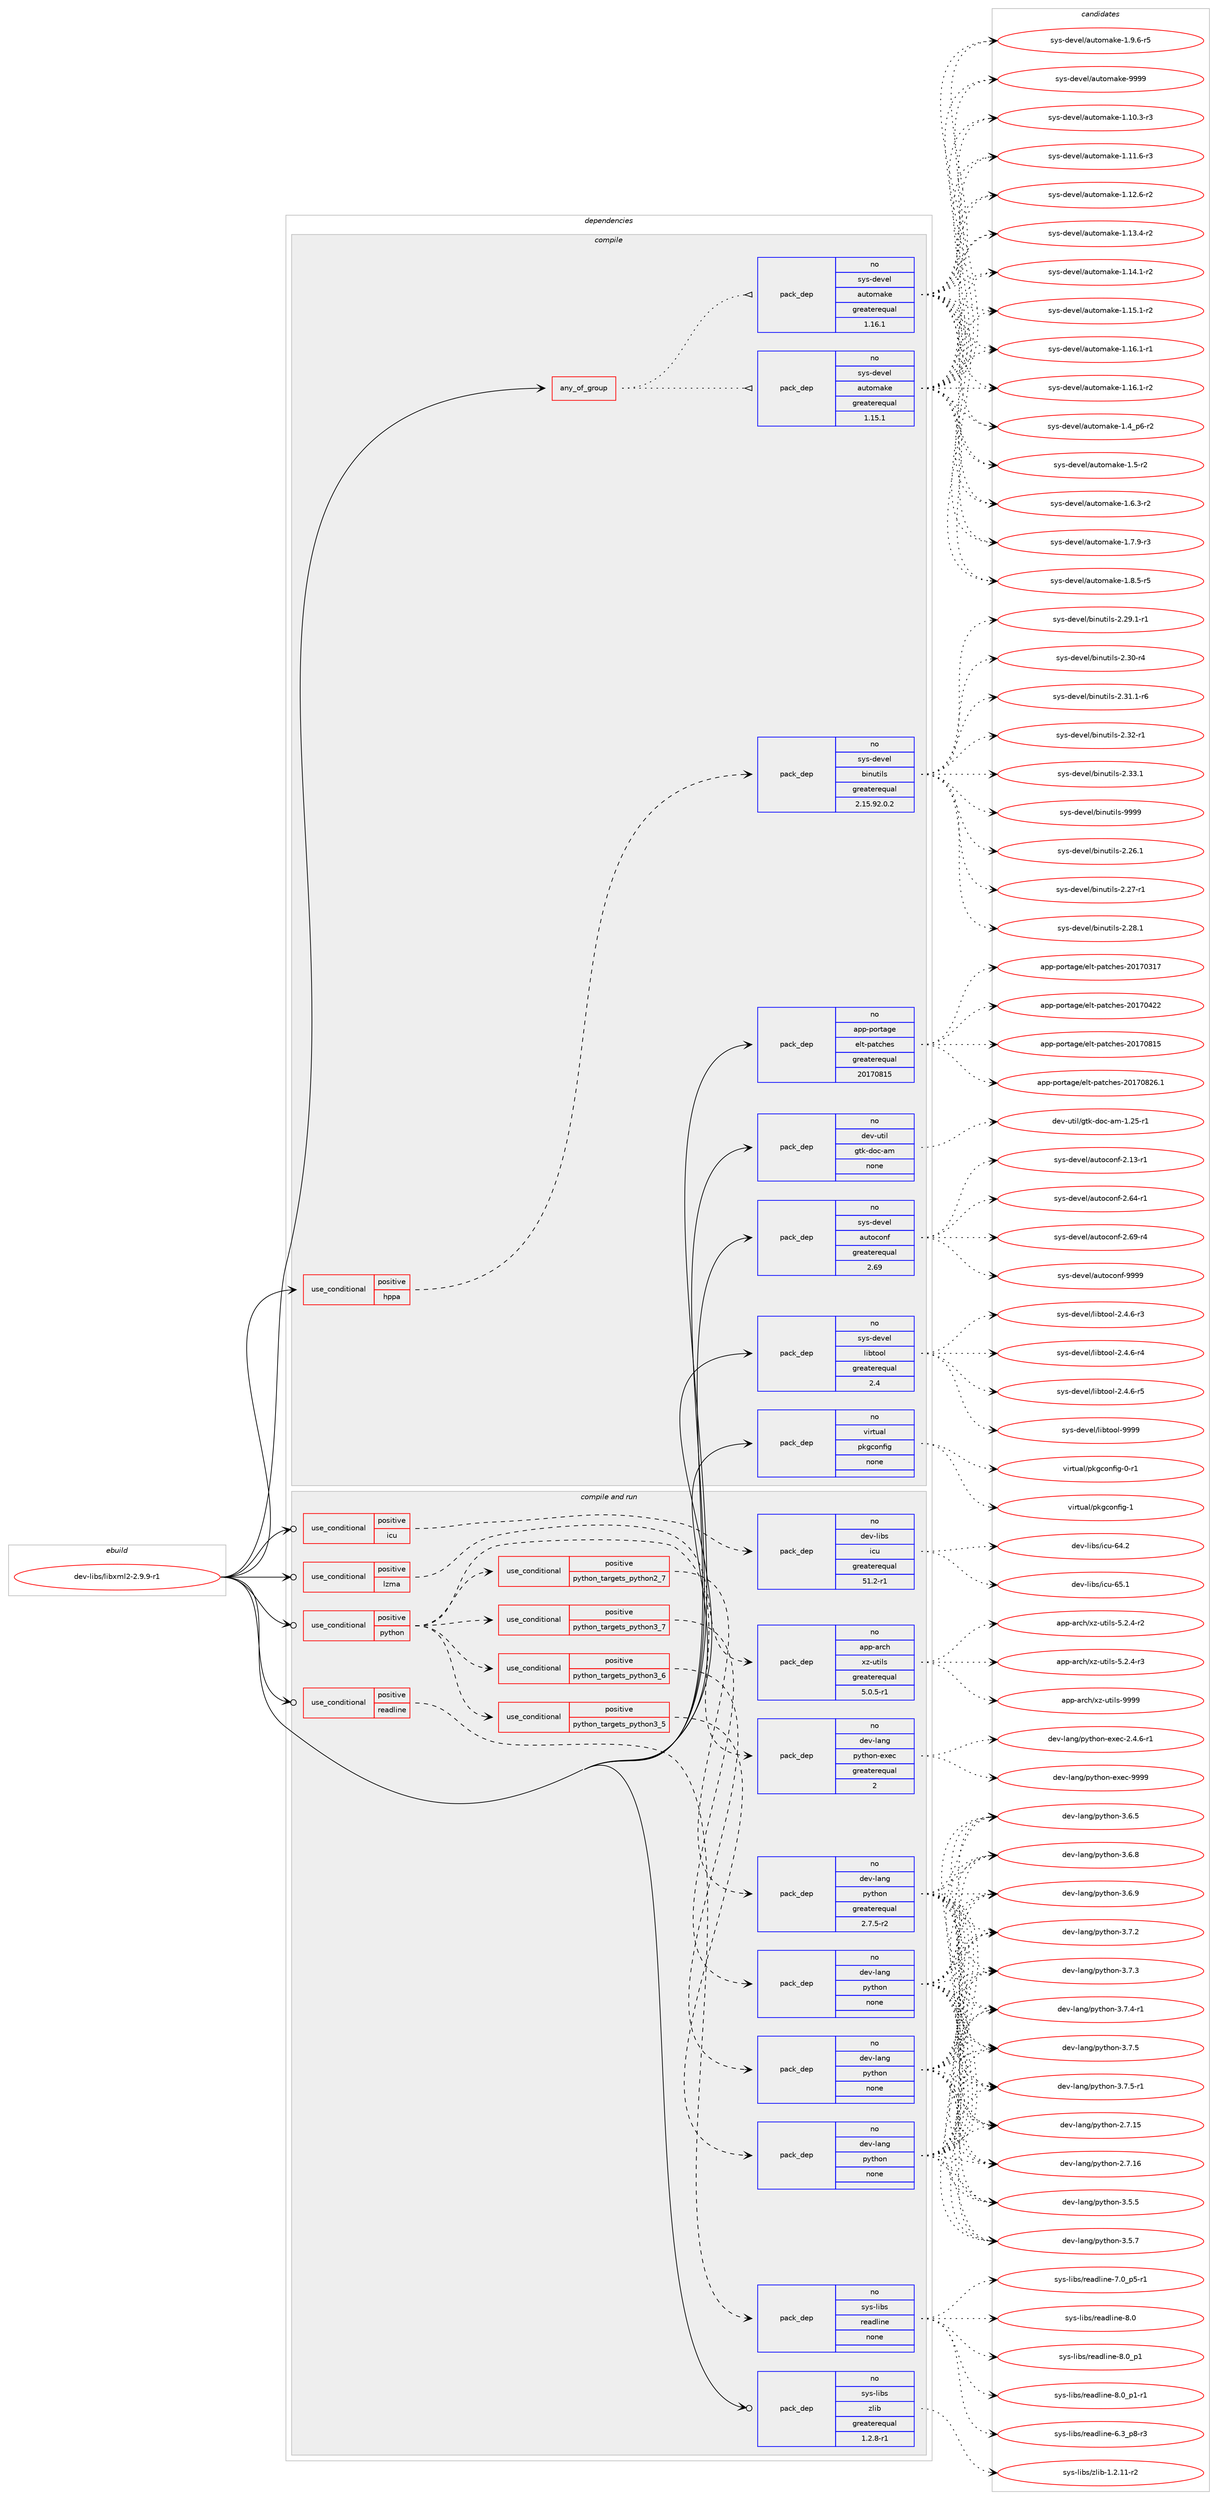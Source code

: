 digraph prolog {

# *************
# Graph options
# *************

newrank=true;
concentrate=true;
compound=true;
graph [rankdir=LR,fontname=Helvetica,fontsize=10,ranksep=1.5];#, ranksep=2.5, nodesep=0.2];
edge  [arrowhead=vee];
node  [fontname=Helvetica,fontsize=10];

# **********
# The ebuild
# **********

subgraph cluster_leftcol {
color=gray;
rank=same;
label=<<i>ebuild</i>>;
id [label="dev-libs/libxml2-2.9.9-r1", color=red, width=4, href="../dev-libs/libxml2-2.9.9-r1.svg"];
}

# ****************
# The dependencies
# ****************

subgraph cluster_midcol {
color=gray;
label=<<i>dependencies</i>>;
subgraph cluster_compile {
fillcolor="#eeeeee";
style=filled;
label=<<i>compile</i>>;
subgraph any11183 {
dependency567484 [label=<<TABLE BORDER="0" CELLBORDER="1" CELLSPACING="0" CELLPADDING="4"><TR><TD CELLPADDING="10">any_of_group</TD></TR></TABLE>>, shape=none, color=red];subgraph pack423787 {
dependency567485 [label=<<TABLE BORDER="0" CELLBORDER="1" CELLSPACING="0" CELLPADDING="4" WIDTH="220"><TR><TD ROWSPAN="6" CELLPADDING="30">pack_dep</TD></TR><TR><TD WIDTH="110">no</TD></TR><TR><TD>sys-devel</TD></TR><TR><TD>automake</TD></TR><TR><TD>greaterequal</TD></TR><TR><TD>1.16.1</TD></TR></TABLE>>, shape=none, color=blue];
}
dependency567484:e -> dependency567485:w [weight=20,style="dotted",arrowhead="oinv"];
subgraph pack423788 {
dependency567486 [label=<<TABLE BORDER="0" CELLBORDER="1" CELLSPACING="0" CELLPADDING="4" WIDTH="220"><TR><TD ROWSPAN="6" CELLPADDING="30">pack_dep</TD></TR><TR><TD WIDTH="110">no</TD></TR><TR><TD>sys-devel</TD></TR><TR><TD>automake</TD></TR><TR><TD>greaterequal</TD></TR><TR><TD>1.15.1</TD></TR></TABLE>>, shape=none, color=blue];
}
dependency567484:e -> dependency567486:w [weight=20,style="dotted",arrowhead="oinv"];
}
id:e -> dependency567484:w [weight=20,style="solid",arrowhead="vee"];
subgraph cond132157 {
dependency567487 [label=<<TABLE BORDER="0" CELLBORDER="1" CELLSPACING="0" CELLPADDING="4"><TR><TD ROWSPAN="3" CELLPADDING="10">use_conditional</TD></TR><TR><TD>positive</TD></TR><TR><TD>hppa</TD></TR></TABLE>>, shape=none, color=red];
subgraph pack423789 {
dependency567488 [label=<<TABLE BORDER="0" CELLBORDER="1" CELLSPACING="0" CELLPADDING="4" WIDTH="220"><TR><TD ROWSPAN="6" CELLPADDING="30">pack_dep</TD></TR><TR><TD WIDTH="110">no</TD></TR><TR><TD>sys-devel</TD></TR><TR><TD>binutils</TD></TR><TR><TD>greaterequal</TD></TR><TR><TD>2.15.92.0.2</TD></TR></TABLE>>, shape=none, color=blue];
}
dependency567487:e -> dependency567488:w [weight=20,style="dashed",arrowhead="vee"];
}
id:e -> dependency567487:w [weight=20,style="solid",arrowhead="vee"];
subgraph pack423790 {
dependency567489 [label=<<TABLE BORDER="0" CELLBORDER="1" CELLSPACING="0" CELLPADDING="4" WIDTH="220"><TR><TD ROWSPAN="6" CELLPADDING="30">pack_dep</TD></TR><TR><TD WIDTH="110">no</TD></TR><TR><TD>app-portage</TD></TR><TR><TD>elt-patches</TD></TR><TR><TD>greaterequal</TD></TR><TR><TD>20170815</TD></TR></TABLE>>, shape=none, color=blue];
}
id:e -> dependency567489:w [weight=20,style="solid",arrowhead="vee"];
subgraph pack423791 {
dependency567490 [label=<<TABLE BORDER="0" CELLBORDER="1" CELLSPACING="0" CELLPADDING="4" WIDTH="220"><TR><TD ROWSPAN="6" CELLPADDING="30">pack_dep</TD></TR><TR><TD WIDTH="110">no</TD></TR><TR><TD>dev-util</TD></TR><TR><TD>gtk-doc-am</TD></TR><TR><TD>none</TD></TR><TR><TD></TD></TR></TABLE>>, shape=none, color=blue];
}
id:e -> dependency567490:w [weight=20,style="solid",arrowhead="vee"];
subgraph pack423792 {
dependency567491 [label=<<TABLE BORDER="0" CELLBORDER="1" CELLSPACING="0" CELLPADDING="4" WIDTH="220"><TR><TD ROWSPAN="6" CELLPADDING="30">pack_dep</TD></TR><TR><TD WIDTH="110">no</TD></TR><TR><TD>sys-devel</TD></TR><TR><TD>autoconf</TD></TR><TR><TD>greaterequal</TD></TR><TR><TD>2.69</TD></TR></TABLE>>, shape=none, color=blue];
}
id:e -> dependency567491:w [weight=20,style="solid",arrowhead="vee"];
subgraph pack423793 {
dependency567492 [label=<<TABLE BORDER="0" CELLBORDER="1" CELLSPACING="0" CELLPADDING="4" WIDTH="220"><TR><TD ROWSPAN="6" CELLPADDING="30">pack_dep</TD></TR><TR><TD WIDTH="110">no</TD></TR><TR><TD>sys-devel</TD></TR><TR><TD>libtool</TD></TR><TR><TD>greaterequal</TD></TR><TR><TD>2.4</TD></TR></TABLE>>, shape=none, color=blue];
}
id:e -> dependency567492:w [weight=20,style="solid",arrowhead="vee"];
subgraph pack423794 {
dependency567493 [label=<<TABLE BORDER="0" CELLBORDER="1" CELLSPACING="0" CELLPADDING="4" WIDTH="220"><TR><TD ROWSPAN="6" CELLPADDING="30">pack_dep</TD></TR><TR><TD WIDTH="110">no</TD></TR><TR><TD>virtual</TD></TR><TR><TD>pkgconfig</TD></TR><TR><TD>none</TD></TR><TR><TD></TD></TR></TABLE>>, shape=none, color=blue];
}
id:e -> dependency567493:w [weight=20,style="solid",arrowhead="vee"];
}
subgraph cluster_compileandrun {
fillcolor="#eeeeee";
style=filled;
label=<<i>compile and run</i>>;
subgraph cond132158 {
dependency567494 [label=<<TABLE BORDER="0" CELLBORDER="1" CELLSPACING="0" CELLPADDING="4"><TR><TD ROWSPAN="3" CELLPADDING="10">use_conditional</TD></TR><TR><TD>positive</TD></TR><TR><TD>icu</TD></TR></TABLE>>, shape=none, color=red];
subgraph pack423795 {
dependency567495 [label=<<TABLE BORDER="0" CELLBORDER="1" CELLSPACING="0" CELLPADDING="4" WIDTH="220"><TR><TD ROWSPAN="6" CELLPADDING="30">pack_dep</TD></TR><TR><TD WIDTH="110">no</TD></TR><TR><TD>dev-libs</TD></TR><TR><TD>icu</TD></TR><TR><TD>greaterequal</TD></TR><TR><TD>51.2-r1</TD></TR></TABLE>>, shape=none, color=blue];
}
dependency567494:e -> dependency567495:w [weight=20,style="dashed",arrowhead="vee"];
}
id:e -> dependency567494:w [weight=20,style="solid",arrowhead="odotvee"];
subgraph cond132159 {
dependency567496 [label=<<TABLE BORDER="0" CELLBORDER="1" CELLSPACING="0" CELLPADDING="4"><TR><TD ROWSPAN="3" CELLPADDING="10">use_conditional</TD></TR><TR><TD>positive</TD></TR><TR><TD>lzma</TD></TR></TABLE>>, shape=none, color=red];
subgraph pack423796 {
dependency567497 [label=<<TABLE BORDER="0" CELLBORDER="1" CELLSPACING="0" CELLPADDING="4" WIDTH="220"><TR><TD ROWSPAN="6" CELLPADDING="30">pack_dep</TD></TR><TR><TD WIDTH="110">no</TD></TR><TR><TD>app-arch</TD></TR><TR><TD>xz-utils</TD></TR><TR><TD>greaterequal</TD></TR><TR><TD>5.0.5-r1</TD></TR></TABLE>>, shape=none, color=blue];
}
dependency567496:e -> dependency567497:w [weight=20,style="dashed",arrowhead="vee"];
}
id:e -> dependency567496:w [weight=20,style="solid",arrowhead="odotvee"];
subgraph cond132160 {
dependency567498 [label=<<TABLE BORDER="0" CELLBORDER="1" CELLSPACING="0" CELLPADDING="4"><TR><TD ROWSPAN="3" CELLPADDING="10">use_conditional</TD></TR><TR><TD>positive</TD></TR><TR><TD>python</TD></TR></TABLE>>, shape=none, color=red];
subgraph cond132161 {
dependency567499 [label=<<TABLE BORDER="0" CELLBORDER="1" CELLSPACING="0" CELLPADDING="4"><TR><TD ROWSPAN="3" CELLPADDING="10">use_conditional</TD></TR><TR><TD>positive</TD></TR><TR><TD>python_targets_python2_7</TD></TR></TABLE>>, shape=none, color=red];
subgraph pack423797 {
dependency567500 [label=<<TABLE BORDER="0" CELLBORDER="1" CELLSPACING="0" CELLPADDING="4" WIDTH="220"><TR><TD ROWSPAN="6" CELLPADDING="30">pack_dep</TD></TR><TR><TD WIDTH="110">no</TD></TR><TR><TD>dev-lang</TD></TR><TR><TD>python</TD></TR><TR><TD>greaterequal</TD></TR><TR><TD>2.7.5-r2</TD></TR></TABLE>>, shape=none, color=blue];
}
dependency567499:e -> dependency567500:w [weight=20,style="dashed",arrowhead="vee"];
}
dependency567498:e -> dependency567499:w [weight=20,style="dashed",arrowhead="vee"];
subgraph cond132162 {
dependency567501 [label=<<TABLE BORDER="0" CELLBORDER="1" CELLSPACING="0" CELLPADDING="4"><TR><TD ROWSPAN="3" CELLPADDING="10">use_conditional</TD></TR><TR><TD>positive</TD></TR><TR><TD>python_targets_python3_5</TD></TR></TABLE>>, shape=none, color=red];
subgraph pack423798 {
dependency567502 [label=<<TABLE BORDER="0" CELLBORDER="1" CELLSPACING="0" CELLPADDING="4" WIDTH="220"><TR><TD ROWSPAN="6" CELLPADDING="30">pack_dep</TD></TR><TR><TD WIDTH="110">no</TD></TR><TR><TD>dev-lang</TD></TR><TR><TD>python</TD></TR><TR><TD>none</TD></TR><TR><TD></TD></TR></TABLE>>, shape=none, color=blue];
}
dependency567501:e -> dependency567502:w [weight=20,style="dashed",arrowhead="vee"];
}
dependency567498:e -> dependency567501:w [weight=20,style="dashed",arrowhead="vee"];
subgraph cond132163 {
dependency567503 [label=<<TABLE BORDER="0" CELLBORDER="1" CELLSPACING="0" CELLPADDING="4"><TR><TD ROWSPAN="3" CELLPADDING="10">use_conditional</TD></TR><TR><TD>positive</TD></TR><TR><TD>python_targets_python3_6</TD></TR></TABLE>>, shape=none, color=red];
subgraph pack423799 {
dependency567504 [label=<<TABLE BORDER="0" CELLBORDER="1" CELLSPACING="0" CELLPADDING="4" WIDTH="220"><TR><TD ROWSPAN="6" CELLPADDING="30">pack_dep</TD></TR><TR><TD WIDTH="110">no</TD></TR><TR><TD>dev-lang</TD></TR><TR><TD>python</TD></TR><TR><TD>none</TD></TR><TR><TD></TD></TR></TABLE>>, shape=none, color=blue];
}
dependency567503:e -> dependency567504:w [weight=20,style="dashed",arrowhead="vee"];
}
dependency567498:e -> dependency567503:w [weight=20,style="dashed",arrowhead="vee"];
subgraph cond132164 {
dependency567505 [label=<<TABLE BORDER="0" CELLBORDER="1" CELLSPACING="0" CELLPADDING="4"><TR><TD ROWSPAN="3" CELLPADDING="10">use_conditional</TD></TR><TR><TD>positive</TD></TR><TR><TD>python_targets_python3_7</TD></TR></TABLE>>, shape=none, color=red];
subgraph pack423800 {
dependency567506 [label=<<TABLE BORDER="0" CELLBORDER="1" CELLSPACING="0" CELLPADDING="4" WIDTH="220"><TR><TD ROWSPAN="6" CELLPADDING="30">pack_dep</TD></TR><TR><TD WIDTH="110">no</TD></TR><TR><TD>dev-lang</TD></TR><TR><TD>python</TD></TR><TR><TD>none</TD></TR><TR><TD></TD></TR></TABLE>>, shape=none, color=blue];
}
dependency567505:e -> dependency567506:w [weight=20,style="dashed",arrowhead="vee"];
}
dependency567498:e -> dependency567505:w [weight=20,style="dashed",arrowhead="vee"];
subgraph pack423801 {
dependency567507 [label=<<TABLE BORDER="0" CELLBORDER="1" CELLSPACING="0" CELLPADDING="4" WIDTH="220"><TR><TD ROWSPAN="6" CELLPADDING="30">pack_dep</TD></TR><TR><TD WIDTH="110">no</TD></TR><TR><TD>dev-lang</TD></TR><TR><TD>python-exec</TD></TR><TR><TD>greaterequal</TD></TR><TR><TD>2</TD></TR></TABLE>>, shape=none, color=blue];
}
dependency567498:e -> dependency567507:w [weight=20,style="dashed",arrowhead="vee"];
}
id:e -> dependency567498:w [weight=20,style="solid",arrowhead="odotvee"];
subgraph cond132165 {
dependency567508 [label=<<TABLE BORDER="0" CELLBORDER="1" CELLSPACING="0" CELLPADDING="4"><TR><TD ROWSPAN="3" CELLPADDING="10">use_conditional</TD></TR><TR><TD>positive</TD></TR><TR><TD>readline</TD></TR></TABLE>>, shape=none, color=red];
subgraph pack423802 {
dependency567509 [label=<<TABLE BORDER="0" CELLBORDER="1" CELLSPACING="0" CELLPADDING="4" WIDTH="220"><TR><TD ROWSPAN="6" CELLPADDING="30">pack_dep</TD></TR><TR><TD WIDTH="110">no</TD></TR><TR><TD>sys-libs</TD></TR><TR><TD>readline</TD></TR><TR><TD>none</TD></TR><TR><TD></TD></TR></TABLE>>, shape=none, color=blue];
}
dependency567508:e -> dependency567509:w [weight=20,style="dashed",arrowhead="vee"];
}
id:e -> dependency567508:w [weight=20,style="solid",arrowhead="odotvee"];
subgraph pack423803 {
dependency567510 [label=<<TABLE BORDER="0" CELLBORDER="1" CELLSPACING="0" CELLPADDING="4" WIDTH="220"><TR><TD ROWSPAN="6" CELLPADDING="30">pack_dep</TD></TR><TR><TD WIDTH="110">no</TD></TR><TR><TD>sys-libs</TD></TR><TR><TD>zlib</TD></TR><TR><TD>greaterequal</TD></TR><TR><TD>1.2.8-r1</TD></TR></TABLE>>, shape=none, color=blue];
}
id:e -> dependency567510:w [weight=20,style="solid",arrowhead="odotvee"];
}
subgraph cluster_run {
fillcolor="#eeeeee";
style=filled;
label=<<i>run</i>>;
}
}

# **************
# The candidates
# **************

subgraph cluster_choices {
rank=same;
color=gray;
label=<<i>candidates</i>>;

subgraph choice423787 {
color=black;
nodesep=1;
choice11512111545100101118101108479711711611110997107101454946494846514511451 [label="sys-devel/automake-1.10.3-r3", color=red, width=4,href="../sys-devel/automake-1.10.3-r3.svg"];
choice11512111545100101118101108479711711611110997107101454946494946544511451 [label="sys-devel/automake-1.11.6-r3", color=red, width=4,href="../sys-devel/automake-1.11.6-r3.svg"];
choice11512111545100101118101108479711711611110997107101454946495046544511450 [label="sys-devel/automake-1.12.6-r2", color=red, width=4,href="../sys-devel/automake-1.12.6-r2.svg"];
choice11512111545100101118101108479711711611110997107101454946495146524511450 [label="sys-devel/automake-1.13.4-r2", color=red, width=4,href="../sys-devel/automake-1.13.4-r2.svg"];
choice11512111545100101118101108479711711611110997107101454946495246494511450 [label="sys-devel/automake-1.14.1-r2", color=red, width=4,href="../sys-devel/automake-1.14.1-r2.svg"];
choice11512111545100101118101108479711711611110997107101454946495346494511450 [label="sys-devel/automake-1.15.1-r2", color=red, width=4,href="../sys-devel/automake-1.15.1-r2.svg"];
choice11512111545100101118101108479711711611110997107101454946495446494511449 [label="sys-devel/automake-1.16.1-r1", color=red, width=4,href="../sys-devel/automake-1.16.1-r1.svg"];
choice11512111545100101118101108479711711611110997107101454946495446494511450 [label="sys-devel/automake-1.16.1-r2", color=red, width=4,href="../sys-devel/automake-1.16.1-r2.svg"];
choice115121115451001011181011084797117116111109971071014549465295112544511450 [label="sys-devel/automake-1.4_p6-r2", color=red, width=4,href="../sys-devel/automake-1.4_p6-r2.svg"];
choice11512111545100101118101108479711711611110997107101454946534511450 [label="sys-devel/automake-1.5-r2", color=red, width=4,href="../sys-devel/automake-1.5-r2.svg"];
choice115121115451001011181011084797117116111109971071014549465446514511450 [label="sys-devel/automake-1.6.3-r2", color=red, width=4,href="../sys-devel/automake-1.6.3-r2.svg"];
choice115121115451001011181011084797117116111109971071014549465546574511451 [label="sys-devel/automake-1.7.9-r3", color=red, width=4,href="../sys-devel/automake-1.7.9-r3.svg"];
choice115121115451001011181011084797117116111109971071014549465646534511453 [label="sys-devel/automake-1.8.5-r5", color=red, width=4,href="../sys-devel/automake-1.8.5-r5.svg"];
choice115121115451001011181011084797117116111109971071014549465746544511453 [label="sys-devel/automake-1.9.6-r5", color=red, width=4,href="../sys-devel/automake-1.9.6-r5.svg"];
choice115121115451001011181011084797117116111109971071014557575757 [label="sys-devel/automake-9999", color=red, width=4,href="../sys-devel/automake-9999.svg"];
dependency567485:e -> choice11512111545100101118101108479711711611110997107101454946494846514511451:w [style=dotted,weight="100"];
dependency567485:e -> choice11512111545100101118101108479711711611110997107101454946494946544511451:w [style=dotted,weight="100"];
dependency567485:e -> choice11512111545100101118101108479711711611110997107101454946495046544511450:w [style=dotted,weight="100"];
dependency567485:e -> choice11512111545100101118101108479711711611110997107101454946495146524511450:w [style=dotted,weight="100"];
dependency567485:e -> choice11512111545100101118101108479711711611110997107101454946495246494511450:w [style=dotted,weight="100"];
dependency567485:e -> choice11512111545100101118101108479711711611110997107101454946495346494511450:w [style=dotted,weight="100"];
dependency567485:e -> choice11512111545100101118101108479711711611110997107101454946495446494511449:w [style=dotted,weight="100"];
dependency567485:e -> choice11512111545100101118101108479711711611110997107101454946495446494511450:w [style=dotted,weight="100"];
dependency567485:e -> choice115121115451001011181011084797117116111109971071014549465295112544511450:w [style=dotted,weight="100"];
dependency567485:e -> choice11512111545100101118101108479711711611110997107101454946534511450:w [style=dotted,weight="100"];
dependency567485:e -> choice115121115451001011181011084797117116111109971071014549465446514511450:w [style=dotted,weight="100"];
dependency567485:e -> choice115121115451001011181011084797117116111109971071014549465546574511451:w [style=dotted,weight="100"];
dependency567485:e -> choice115121115451001011181011084797117116111109971071014549465646534511453:w [style=dotted,weight="100"];
dependency567485:e -> choice115121115451001011181011084797117116111109971071014549465746544511453:w [style=dotted,weight="100"];
dependency567485:e -> choice115121115451001011181011084797117116111109971071014557575757:w [style=dotted,weight="100"];
}
subgraph choice423788 {
color=black;
nodesep=1;
choice11512111545100101118101108479711711611110997107101454946494846514511451 [label="sys-devel/automake-1.10.3-r3", color=red, width=4,href="../sys-devel/automake-1.10.3-r3.svg"];
choice11512111545100101118101108479711711611110997107101454946494946544511451 [label="sys-devel/automake-1.11.6-r3", color=red, width=4,href="../sys-devel/automake-1.11.6-r3.svg"];
choice11512111545100101118101108479711711611110997107101454946495046544511450 [label="sys-devel/automake-1.12.6-r2", color=red, width=4,href="../sys-devel/automake-1.12.6-r2.svg"];
choice11512111545100101118101108479711711611110997107101454946495146524511450 [label="sys-devel/automake-1.13.4-r2", color=red, width=4,href="../sys-devel/automake-1.13.4-r2.svg"];
choice11512111545100101118101108479711711611110997107101454946495246494511450 [label="sys-devel/automake-1.14.1-r2", color=red, width=4,href="../sys-devel/automake-1.14.1-r2.svg"];
choice11512111545100101118101108479711711611110997107101454946495346494511450 [label="sys-devel/automake-1.15.1-r2", color=red, width=4,href="../sys-devel/automake-1.15.1-r2.svg"];
choice11512111545100101118101108479711711611110997107101454946495446494511449 [label="sys-devel/automake-1.16.1-r1", color=red, width=4,href="../sys-devel/automake-1.16.1-r1.svg"];
choice11512111545100101118101108479711711611110997107101454946495446494511450 [label="sys-devel/automake-1.16.1-r2", color=red, width=4,href="../sys-devel/automake-1.16.1-r2.svg"];
choice115121115451001011181011084797117116111109971071014549465295112544511450 [label="sys-devel/automake-1.4_p6-r2", color=red, width=4,href="../sys-devel/automake-1.4_p6-r2.svg"];
choice11512111545100101118101108479711711611110997107101454946534511450 [label="sys-devel/automake-1.5-r2", color=red, width=4,href="../sys-devel/automake-1.5-r2.svg"];
choice115121115451001011181011084797117116111109971071014549465446514511450 [label="sys-devel/automake-1.6.3-r2", color=red, width=4,href="../sys-devel/automake-1.6.3-r2.svg"];
choice115121115451001011181011084797117116111109971071014549465546574511451 [label="sys-devel/automake-1.7.9-r3", color=red, width=4,href="../sys-devel/automake-1.7.9-r3.svg"];
choice115121115451001011181011084797117116111109971071014549465646534511453 [label="sys-devel/automake-1.8.5-r5", color=red, width=4,href="../sys-devel/automake-1.8.5-r5.svg"];
choice115121115451001011181011084797117116111109971071014549465746544511453 [label="sys-devel/automake-1.9.6-r5", color=red, width=4,href="../sys-devel/automake-1.9.6-r5.svg"];
choice115121115451001011181011084797117116111109971071014557575757 [label="sys-devel/automake-9999", color=red, width=4,href="../sys-devel/automake-9999.svg"];
dependency567486:e -> choice11512111545100101118101108479711711611110997107101454946494846514511451:w [style=dotted,weight="100"];
dependency567486:e -> choice11512111545100101118101108479711711611110997107101454946494946544511451:w [style=dotted,weight="100"];
dependency567486:e -> choice11512111545100101118101108479711711611110997107101454946495046544511450:w [style=dotted,weight="100"];
dependency567486:e -> choice11512111545100101118101108479711711611110997107101454946495146524511450:w [style=dotted,weight="100"];
dependency567486:e -> choice11512111545100101118101108479711711611110997107101454946495246494511450:w [style=dotted,weight="100"];
dependency567486:e -> choice11512111545100101118101108479711711611110997107101454946495346494511450:w [style=dotted,weight="100"];
dependency567486:e -> choice11512111545100101118101108479711711611110997107101454946495446494511449:w [style=dotted,weight="100"];
dependency567486:e -> choice11512111545100101118101108479711711611110997107101454946495446494511450:w [style=dotted,weight="100"];
dependency567486:e -> choice115121115451001011181011084797117116111109971071014549465295112544511450:w [style=dotted,weight="100"];
dependency567486:e -> choice11512111545100101118101108479711711611110997107101454946534511450:w [style=dotted,weight="100"];
dependency567486:e -> choice115121115451001011181011084797117116111109971071014549465446514511450:w [style=dotted,weight="100"];
dependency567486:e -> choice115121115451001011181011084797117116111109971071014549465546574511451:w [style=dotted,weight="100"];
dependency567486:e -> choice115121115451001011181011084797117116111109971071014549465646534511453:w [style=dotted,weight="100"];
dependency567486:e -> choice115121115451001011181011084797117116111109971071014549465746544511453:w [style=dotted,weight="100"];
dependency567486:e -> choice115121115451001011181011084797117116111109971071014557575757:w [style=dotted,weight="100"];
}
subgraph choice423789 {
color=black;
nodesep=1;
choice11512111545100101118101108479810511011711610510811545504650544649 [label="sys-devel/binutils-2.26.1", color=red, width=4,href="../sys-devel/binutils-2.26.1.svg"];
choice11512111545100101118101108479810511011711610510811545504650554511449 [label="sys-devel/binutils-2.27-r1", color=red, width=4,href="../sys-devel/binutils-2.27-r1.svg"];
choice11512111545100101118101108479810511011711610510811545504650564649 [label="sys-devel/binutils-2.28.1", color=red, width=4,href="../sys-devel/binutils-2.28.1.svg"];
choice115121115451001011181011084798105110117116105108115455046505746494511449 [label="sys-devel/binutils-2.29.1-r1", color=red, width=4,href="../sys-devel/binutils-2.29.1-r1.svg"];
choice11512111545100101118101108479810511011711610510811545504651484511452 [label="sys-devel/binutils-2.30-r4", color=red, width=4,href="../sys-devel/binutils-2.30-r4.svg"];
choice115121115451001011181011084798105110117116105108115455046514946494511454 [label="sys-devel/binutils-2.31.1-r6", color=red, width=4,href="../sys-devel/binutils-2.31.1-r6.svg"];
choice11512111545100101118101108479810511011711610510811545504651504511449 [label="sys-devel/binutils-2.32-r1", color=red, width=4,href="../sys-devel/binutils-2.32-r1.svg"];
choice11512111545100101118101108479810511011711610510811545504651514649 [label="sys-devel/binutils-2.33.1", color=red, width=4,href="../sys-devel/binutils-2.33.1.svg"];
choice1151211154510010111810110847981051101171161051081154557575757 [label="sys-devel/binutils-9999", color=red, width=4,href="../sys-devel/binutils-9999.svg"];
dependency567488:e -> choice11512111545100101118101108479810511011711610510811545504650544649:w [style=dotted,weight="100"];
dependency567488:e -> choice11512111545100101118101108479810511011711610510811545504650554511449:w [style=dotted,weight="100"];
dependency567488:e -> choice11512111545100101118101108479810511011711610510811545504650564649:w [style=dotted,weight="100"];
dependency567488:e -> choice115121115451001011181011084798105110117116105108115455046505746494511449:w [style=dotted,weight="100"];
dependency567488:e -> choice11512111545100101118101108479810511011711610510811545504651484511452:w [style=dotted,weight="100"];
dependency567488:e -> choice115121115451001011181011084798105110117116105108115455046514946494511454:w [style=dotted,weight="100"];
dependency567488:e -> choice11512111545100101118101108479810511011711610510811545504651504511449:w [style=dotted,weight="100"];
dependency567488:e -> choice11512111545100101118101108479810511011711610510811545504651514649:w [style=dotted,weight="100"];
dependency567488:e -> choice1151211154510010111810110847981051101171161051081154557575757:w [style=dotted,weight="100"];
}
subgraph choice423790 {
color=black;
nodesep=1;
choice97112112451121111141169710310147101108116451129711699104101115455048495548514955 [label="app-portage/elt-patches-20170317", color=red, width=4,href="../app-portage/elt-patches-20170317.svg"];
choice97112112451121111141169710310147101108116451129711699104101115455048495548525050 [label="app-portage/elt-patches-20170422", color=red, width=4,href="../app-portage/elt-patches-20170422.svg"];
choice97112112451121111141169710310147101108116451129711699104101115455048495548564953 [label="app-portage/elt-patches-20170815", color=red, width=4,href="../app-portage/elt-patches-20170815.svg"];
choice971121124511211111411697103101471011081164511297116991041011154550484955485650544649 [label="app-portage/elt-patches-20170826.1", color=red, width=4,href="../app-portage/elt-patches-20170826.1.svg"];
dependency567489:e -> choice97112112451121111141169710310147101108116451129711699104101115455048495548514955:w [style=dotted,weight="100"];
dependency567489:e -> choice97112112451121111141169710310147101108116451129711699104101115455048495548525050:w [style=dotted,weight="100"];
dependency567489:e -> choice97112112451121111141169710310147101108116451129711699104101115455048495548564953:w [style=dotted,weight="100"];
dependency567489:e -> choice971121124511211111411697103101471011081164511297116991041011154550484955485650544649:w [style=dotted,weight="100"];
}
subgraph choice423791 {
color=black;
nodesep=1;
choice10010111845117116105108471031161074510011199459710945494650534511449 [label="dev-util/gtk-doc-am-1.25-r1", color=red, width=4,href="../dev-util/gtk-doc-am-1.25-r1.svg"];
dependency567490:e -> choice10010111845117116105108471031161074510011199459710945494650534511449:w [style=dotted,weight="100"];
}
subgraph choice423792 {
color=black;
nodesep=1;
choice1151211154510010111810110847971171161119911111010245504649514511449 [label="sys-devel/autoconf-2.13-r1", color=red, width=4,href="../sys-devel/autoconf-2.13-r1.svg"];
choice1151211154510010111810110847971171161119911111010245504654524511449 [label="sys-devel/autoconf-2.64-r1", color=red, width=4,href="../sys-devel/autoconf-2.64-r1.svg"];
choice1151211154510010111810110847971171161119911111010245504654574511452 [label="sys-devel/autoconf-2.69-r4", color=red, width=4,href="../sys-devel/autoconf-2.69-r4.svg"];
choice115121115451001011181011084797117116111991111101024557575757 [label="sys-devel/autoconf-9999", color=red, width=4,href="../sys-devel/autoconf-9999.svg"];
dependency567491:e -> choice1151211154510010111810110847971171161119911111010245504649514511449:w [style=dotted,weight="100"];
dependency567491:e -> choice1151211154510010111810110847971171161119911111010245504654524511449:w [style=dotted,weight="100"];
dependency567491:e -> choice1151211154510010111810110847971171161119911111010245504654574511452:w [style=dotted,weight="100"];
dependency567491:e -> choice115121115451001011181011084797117116111991111101024557575757:w [style=dotted,weight="100"];
}
subgraph choice423793 {
color=black;
nodesep=1;
choice1151211154510010111810110847108105981161111111084550465246544511451 [label="sys-devel/libtool-2.4.6-r3", color=red, width=4,href="../sys-devel/libtool-2.4.6-r3.svg"];
choice1151211154510010111810110847108105981161111111084550465246544511452 [label="sys-devel/libtool-2.4.6-r4", color=red, width=4,href="../sys-devel/libtool-2.4.6-r4.svg"];
choice1151211154510010111810110847108105981161111111084550465246544511453 [label="sys-devel/libtool-2.4.6-r5", color=red, width=4,href="../sys-devel/libtool-2.4.6-r5.svg"];
choice1151211154510010111810110847108105981161111111084557575757 [label="sys-devel/libtool-9999", color=red, width=4,href="../sys-devel/libtool-9999.svg"];
dependency567492:e -> choice1151211154510010111810110847108105981161111111084550465246544511451:w [style=dotted,weight="100"];
dependency567492:e -> choice1151211154510010111810110847108105981161111111084550465246544511452:w [style=dotted,weight="100"];
dependency567492:e -> choice1151211154510010111810110847108105981161111111084550465246544511453:w [style=dotted,weight="100"];
dependency567492:e -> choice1151211154510010111810110847108105981161111111084557575757:w [style=dotted,weight="100"];
}
subgraph choice423794 {
color=black;
nodesep=1;
choice11810511411611797108471121071039911111010210510345484511449 [label="virtual/pkgconfig-0-r1", color=red, width=4,href="../virtual/pkgconfig-0-r1.svg"];
choice1181051141161179710847112107103991111101021051034549 [label="virtual/pkgconfig-1", color=red, width=4,href="../virtual/pkgconfig-1.svg"];
dependency567493:e -> choice11810511411611797108471121071039911111010210510345484511449:w [style=dotted,weight="100"];
dependency567493:e -> choice1181051141161179710847112107103991111101021051034549:w [style=dotted,weight="100"];
}
subgraph choice423795 {
color=black;
nodesep=1;
choice100101118451081059811547105991174554524650 [label="dev-libs/icu-64.2", color=red, width=4,href="../dev-libs/icu-64.2.svg"];
choice100101118451081059811547105991174554534649 [label="dev-libs/icu-65.1", color=red, width=4,href="../dev-libs/icu-65.1.svg"];
dependency567495:e -> choice100101118451081059811547105991174554524650:w [style=dotted,weight="100"];
dependency567495:e -> choice100101118451081059811547105991174554534649:w [style=dotted,weight="100"];
}
subgraph choice423796 {
color=black;
nodesep=1;
choice9711211245971149910447120122451171161051081154553465046524511450 [label="app-arch/xz-utils-5.2.4-r2", color=red, width=4,href="../app-arch/xz-utils-5.2.4-r2.svg"];
choice9711211245971149910447120122451171161051081154553465046524511451 [label="app-arch/xz-utils-5.2.4-r3", color=red, width=4,href="../app-arch/xz-utils-5.2.4-r3.svg"];
choice9711211245971149910447120122451171161051081154557575757 [label="app-arch/xz-utils-9999", color=red, width=4,href="../app-arch/xz-utils-9999.svg"];
dependency567497:e -> choice9711211245971149910447120122451171161051081154553465046524511450:w [style=dotted,weight="100"];
dependency567497:e -> choice9711211245971149910447120122451171161051081154553465046524511451:w [style=dotted,weight="100"];
dependency567497:e -> choice9711211245971149910447120122451171161051081154557575757:w [style=dotted,weight="100"];
}
subgraph choice423797 {
color=black;
nodesep=1;
choice10010111845108971101034711212111610411111045504655464953 [label="dev-lang/python-2.7.15", color=red, width=4,href="../dev-lang/python-2.7.15.svg"];
choice10010111845108971101034711212111610411111045504655464954 [label="dev-lang/python-2.7.16", color=red, width=4,href="../dev-lang/python-2.7.16.svg"];
choice100101118451089711010347112121116104111110455146534653 [label="dev-lang/python-3.5.5", color=red, width=4,href="../dev-lang/python-3.5.5.svg"];
choice100101118451089711010347112121116104111110455146534655 [label="dev-lang/python-3.5.7", color=red, width=4,href="../dev-lang/python-3.5.7.svg"];
choice100101118451089711010347112121116104111110455146544653 [label="dev-lang/python-3.6.5", color=red, width=4,href="../dev-lang/python-3.6.5.svg"];
choice100101118451089711010347112121116104111110455146544656 [label="dev-lang/python-3.6.8", color=red, width=4,href="../dev-lang/python-3.6.8.svg"];
choice100101118451089711010347112121116104111110455146544657 [label="dev-lang/python-3.6.9", color=red, width=4,href="../dev-lang/python-3.6.9.svg"];
choice100101118451089711010347112121116104111110455146554650 [label="dev-lang/python-3.7.2", color=red, width=4,href="../dev-lang/python-3.7.2.svg"];
choice100101118451089711010347112121116104111110455146554651 [label="dev-lang/python-3.7.3", color=red, width=4,href="../dev-lang/python-3.7.3.svg"];
choice1001011184510897110103471121211161041111104551465546524511449 [label="dev-lang/python-3.7.4-r1", color=red, width=4,href="../dev-lang/python-3.7.4-r1.svg"];
choice100101118451089711010347112121116104111110455146554653 [label="dev-lang/python-3.7.5", color=red, width=4,href="../dev-lang/python-3.7.5.svg"];
choice1001011184510897110103471121211161041111104551465546534511449 [label="dev-lang/python-3.7.5-r1", color=red, width=4,href="../dev-lang/python-3.7.5-r1.svg"];
dependency567500:e -> choice10010111845108971101034711212111610411111045504655464953:w [style=dotted,weight="100"];
dependency567500:e -> choice10010111845108971101034711212111610411111045504655464954:w [style=dotted,weight="100"];
dependency567500:e -> choice100101118451089711010347112121116104111110455146534653:w [style=dotted,weight="100"];
dependency567500:e -> choice100101118451089711010347112121116104111110455146534655:w [style=dotted,weight="100"];
dependency567500:e -> choice100101118451089711010347112121116104111110455146544653:w [style=dotted,weight="100"];
dependency567500:e -> choice100101118451089711010347112121116104111110455146544656:w [style=dotted,weight="100"];
dependency567500:e -> choice100101118451089711010347112121116104111110455146544657:w [style=dotted,weight="100"];
dependency567500:e -> choice100101118451089711010347112121116104111110455146554650:w [style=dotted,weight="100"];
dependency567500:e -> choice100101118451089711010347112121116104111110455146554651:w [style=dotted,weight="100"];
dependency567500:e -> choice1001011184510897110103471121211161041111104551465546524511449:w [style=dotted,weight="100"];
dependency567500:e -> choice100101118451089711010347112121116104111110455146554653:w [style=dotted,weight="100"];
dependency567500:e -> choice1001011184510897110103471121211161041111104551465546534511449:w [style=dotted,weight="100"];
}
subgraph choice423798 {
color=black;
nodesep=1;
choice10010111845108971101034711212111610411111045504655464953 [label="dev-lang/python-2.7.15", color=red, width=4,href="../dev-lang/python-2.7.15.svg"];
choice10010111845108971101034711212111610411111045504655464954 [label="dev-lang/python-2.7.16", color=red, width=4,href="../dev-lang/python-2.7.16.svg"];
choice100101118451089711010347112121116104111110455146534653 [label="dev-lang/python-3.5.5", color=red, width=4,href="../dev-lang/python-3.5.5.svg"];
choice100101118451089711010347112121116104111110455146534655 [label="dev-lang/python-3.5.7", color=red, width=4,href="../dev-lang/python-3.5.7.svg"];
choice100101118451089711010347112121116104111110455146544653 [label="dev-lang/python-3.6.5", color=red, width=4,href="../dev-lang/python-3.6.5.svg"];
choice100101118451089711010347112121116104111110455146544656 [label="dev-lang/python-3.6.8", color=red, width=4,href="../dev-lang/python-3.6.8.svg"];
choice100101118451089711010347112121116104111110455146544657 [label="dev-lang/python-3.6.9", color=red, width=4,href="../dev-lang/python-3.6.9.svg"];
choice100101118451089711010347112121116104111110455146554650 [label="dev-lang/python-3.7.2", color=red, width=4,href="../dev-lang/python-3.7.2.svg"];
choice100101118451089711010347112121116104111110455146554651 [label="dev-lang/python-3.7.3", color=red, width=4,href="../dev-lang/python-3.7.3.svg"];
choice1001011184510897110103471121211161041111104551465546524511449 [label="dev-lang/python-3.7.4-r1", color=red, width=4,href="../dev-lang/python-3.7.4-r1.svg"];
choice100101118451089711010347112121116104111110455146554653 [label="dev-lang/python-3.7.5", color=red, width=4,href="../dev-lang/python-3.7.5.svg"];
choice1001011184510897110103471121211161041111104551465546534511449 [label="dev-lang/python-3.7.5-r1", color=red, width=4,href="../dev-lang/python-3.7.5-r1.svg"];
dependency567502:e -> choice10010111845108971101034711212111610411111045504655464953:w [style=dotted,weight="100"];
dependency567502:e -> choice10010111845108971101034711212111610411111045504655464954:w [style=dotted,weight="100"];
dependency567502:e -> choice100101118451089711010347112121116104111110455146534653:w [style=dotted,weight="100"];
dependency567502:e -> choice100101118451089711010347112121116104111110455146534655:w [style=dotted,weight="100"];
dependency567502:e -> choice100101118451089711010347112121116104111110455146544653:w [style=dotted,weight="100"];
dependency567502:e -> choice100101118451089711010347112121116104111110455146544656:w [style=dotted,weight="100"];
dependency567502:e -> choice100101118451089711010347112121116104111110455146544657:w [style=dotted,weight="100"];
dependency567502:e -> choice100101118451089711010347112121116104111110455146554650:w [style=dotted,weight="100"];
dependency567502:e -> choice100101118451089711010347112121116104111110455146554651:w [style=dotted,weight="100"];
dependency567502:e -> choice1001011184510897110103471121211161041111104551465546524511449:w [style=dotted,weight="100"];
dependency567502:e -> choice100101118451089711010347112121116104111110455146554653:w [style=dotted,weight="100"];
dependency567502:e -> choice1001011184510897110103471121211161041111104551465546534511449:w [style=dotted,weight="100"];
}
subgraph choice423799 {
color=black;
nodesep=1;
choice10010111845108971101034711212111610411111045504655464953 [label="dev-lang/python-2.7.15", color=red, width=4,href="../dev-lang/python-2.7.15.svg"];
choice10010111845108971101034711212111610411111045504655464954 [label="dev-lang/python-2.7.16", color=red, width=4,href="../dev-lang/python-2.7.16.svg"];
choice100101118451089711010347112121116104111110455146534653 [label="dev-lang/python-3.5.5", color=red, width=4,href="../dev-lang/python-3.5.5.svg"];
choice100101118451089711010347112121116104111110455146534655 [label="dev-lang/python-3.5.7", color=red, width=4,href="../dev-lang/python-3.5.7.svg"];
choice100101118451089711010347112121116104111110455146544653 [label="dev-lang/python-3.6.5", color=red, width=4,href="../dev-lang/python-3.6.5.svg"];
choice100101118451089711010347112121116104111110455146544656 [label="dev-lang/python-3.6.8", color=red, width=4,href="../dev-lang/python-3.6.8.svg"];
choice100101118451089711010347112121116104111110455146544657 [label="dev-lang/python-3.6.9", color=red, width=4,href="../dev-lang/python-3.6.9.svg"];
choice100101118451089711010347112121116104111110455146554650 [label="dev-lang/python-3.7.2", color=red, width=4,href="../dev-lang/python-3.7.2.svg"];
choice100101118451089711010347112121116104111110455146554651 [label="dev-lang/python-3.7.3", color=red, width=4,href="../dev-lang/python-3.7.3.svg"];
choice1001011184510897110103471121211161041111104551465546524511449 [label="dev-lang/python-3.7.4-r1", color=red, width=4,href="../dev-lang/python-3.7.4-r1.svg"];
choice100101118451089711010347112121116104111110455146554653 [label="dev-lang/python-3.7.5", color=red, width=4,href="../dev-lang/python-3.7.5.svg"];
choice1001011184510897110103471121211161041111104551465546534511449 [label="dev-lang/python-3.7.5-r1", color=red, width=4,href="../dev-lang/python-3.7.5-r1.svg"];
dependency567504:e -> choice10010111845108971101034711212111610411111045504655464953:w [style=dotted,weight="100"];
dependency567504:e -> choice10010111845108971101034711212111610411111045504655464954:w [style=dotted,weight="100"];
dependency567504:e -> choice100101118451089711010347112121116104111110455146534653:w [style=dotted,weight="100"];
dependency567504:e -> choice100101118451089711010347112121116104111110455146534655:w [style=dotted,weight="100"];
dependency567504:e -> choice100101118451089711010347112121116104111110455146544653:w [style=dotted,weight="100"];
dependency567504:e -> choice100101118451089711010347112121116104111110455146544656:w [style=dotted,weight="100"];
dependency567504:e -> choice100101118451089711010347112121116104111110455146544657:w [style=dotted,weight="100"];
dependency567504:e -> choice100101118451089711010347112121116104111110455146554650:w [style=dotted,weight="100"];
dependency567504:e -> choice100101118451089711010347112121116104111110455146554651:w [style=dotted,weight="100"];
dependency567504:e -> choice1001011184510897110103471121211161041111104551465546524511449:w [style=dotted,weight="100"];
dependency567504:e -> choice100101118451089711010347112121116104111110455146554653:w [style=dotted,weight="100"];
dependency567504:e -> choice1001011184510897110103471121211161041111104551465546534511449:w [style=dotted,weight="100"];
}
subgraph choice423800 {
color=black;
nodesep=1;
choice10010111845108971101034711212111610411111045504655464953 [label="dev-lang/python-2.7.15", color=red, width=4,href="../dev-lang/python-2.7.15.svg"];
choice10010111845108971101034711212111610411111045504655464954 [label="dev-lang/python-2.7.16", color=red, width=4,href="../dev-lang/python-2.7.16.svg"];
choice100101118451089711010347112121116104111110455146534653 [label="dev-lang/python-3.5.5", color=red, width=4,href="../dev-lang/python-3.5.5.svg"];
choice100101118451089711010347112121116104111110455146534655 [label="dev-lang/python-3.5.7", color=red, width=4,href="../dev-lang/python-3.5.7.svg"];
choice100101118451089711010347112121116104111110455146544653 [label="dev-lang/python-3.6.5", color=red, width=4,href="../dev-lang/python-3.6.5.svg"];
choice100101118451089711010347112121116104111110455146544656 [label="dev-lang/python-3.6.8", color=red, width=4,href="../dev-lang/python-3.6.8.svg"];
choice100101118451089711010347112121116104111110455146544657 [label="dev-lang/python-3.6.9", color=red, width=4,href="../dev-lang/python-3.6.9.svg"];
choice100101118451089711010347112121116104111110455146554650 [label="dev-lang/python-3.7.2", color=red, width=4,href="../dev-lang/python-3.7.2.svg"];
choice100101118451089711010347112121116104111110455146554651 [label="dev-lang/python-3.7.3", color=red, width=4,href="../dev-lang/python-3.7.3.svg"];
choice1001011184510897110103471121211161041111104551465546524511449 [label="dev-lang/python-3.7.4-r1", color=red, width=4,href="../dev-lang/python-3.7.4-r1.svg"];
choice100101118451089711010347112121116104111110455146554653 [label="dev-lang/python-3.7.5", color=red, width=4,href="../dev-lang/python-3.7.5.svg"];
choice1001011184510897110103471121211161041111104551465546534511449 [label="dev-lang/python-3.7.5-r1", color=red, width=4,href="../dev-lang/python-3.7.5-r1.svg"];
dependency567506:e -> choice10010111845108971101034711212111610411111045504655464953:w [style=dotted,weight="100"];
dependency567506:e -> choice10010111845108971101034711212111610411111045504655464954:w [style=dotted,weight="100"];
dependency567506:e -> choice100101118451089711010347112121116104111110455146534653:w [style=dotted,weight="100"];
dependency567506:e -> choice100101118451089711010347112121116104111110455146534655:w [style=dotted,weight="100"];
dependency567506:e -> choice100101118451089711010347112121116104111110455146544653:w [style=dotted,weight="100"];
dependency567506:e -> choice100101118451089711010347112121116104111110455146544656:w [style=dotted,weight="100"];
dependency567506:e -> choice100101118451089711010347112121116104111110455146544657:w [style=dotted,weight="100"];
dependency567506:e -> choice100101118451089711010347112121116104111110455146554650:w [style=dotted,weight="100"];
dependency567506:e -> choice100101118451089711010347112121116104111110455146554651:w [style=dotted,weight="100"];
dependency567506:e -> choice1001011184510897110103471121211161041111104551465546524511449:w [style=dotted,weight="100"];
dependency567506:e -> choice100101118451089711010347112121116104111110455146554653:w [style=dotted,weight="100"];
dependency567506:e -> choice1001011184510897110103471121211161041111104551465546534511449:w [style=dotted,weight="100"];
}
subgraph choice423801 {
color=black;
nodesep=1;
choice10010111845108971101034711212111610411111045101120101994550465246544511449 [label="dev-lang/python-exec-2.4.6-r1", color=red, width=4,href="../dev-lang/python-exec-2.4.6-r1.svg"];
choice10010111845108971101034711212111610411111045101120101994557575757 [label="dev-lang/python-exec-9999", color=red, width=4,href="../dev-lang/python-exec-9999.svg"];
dependency567507:e -> choice10010111845108971101034711212111610411111045101120101994550465246544511449:w [style=dotted,weight="100"];
dependency567507:e -> choice10010111845108971101034711212111610411111045101120101994557575757:w [style=dotted,weight="100"];
}
subgraph choice423802 {
color=black;
nodesep=1;
choice115121115451081059811547114101971001081051101014554465195112564511451 [label="sys-libs/readline-6.3_p8-r3", color=red, width=4,href="../sys-libs/readline-6.3_p8-r3.svg"];
choice115121115451081059811547114101971001081051101014555464895112534511449 [label="sys-libs/readline-7.0_p5-r1", color=red, width=4,href="../sys-libs/readline-7.0_p5-r1.svg"];
choice1151211154510810598115471141019710010810511010145564648 [label="sys-libs/readline-8.0", color=red, width=4,href="../sys-libs/readline-8.0.svg"];
choice11512111545108105981154711410197100108105110101455646489511249 [label="sys-libs/readline-8.0_p1", color=red, width=4,href="../sys-libs/readline-8.0_p1.svg"];
choice115121115451081059811547114101971001081051101014556464895112494511449 [label="sys-libs/readline-8.0_p1-r1", color=red, width=4,href="../sys-libs/readline-8.0_p1-r1.svg"];
dependency567509:e -> choice115121115451081059811547114101971001081051101014554465195112564511451:w [style=dotted,weight="100"];
dependency567509:e -> choice115121115451081059811547114101971001081051101014555464895112534511449:w [style=dotted,weight="100"];
dependency567509:e -> choice1151211154510810598115471141019710010810511010145564648:w [style=dotted,weight="100"];
dependency567509:e -> choice11512111545108105981154711410197100108105110101455646489511249:w [style=dotted,weight="100"];
dependency567509:e -> choice115121115451081059811547114101971001081051101014556464895112494511449:w [style=dotted,weight="100"];
}
subgraph choice423803 {
color=black;
nodesep=1;
choice11512111545108105981154712210810598454946504649494511450 [label="sys-libs/zlib-1.2.11-r2", color=red, width=4,href="../sys-libs/zlib-1.2.11-r2.svg"];
dependency567510:e -> choice11512111545108105981154712210810598454946504649494511450:w [style=dotted,weight="100"];
}
}

}
